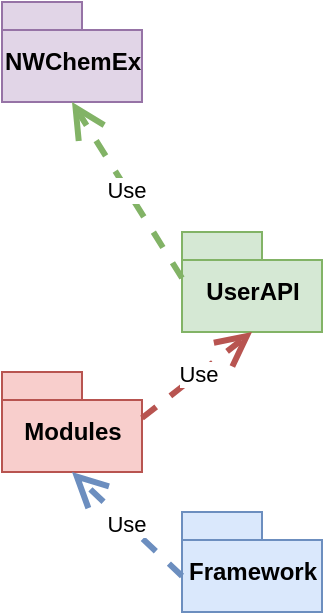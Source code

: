 <mxfile version="10.7.5" type="device"><diagram id="Q97xFhbUJwfjff183-xd" name="Page-1"><mxGraphModel dx="1074" dy="819" grid="1" gridSize="10" guides="1" tooltips="1" connect="1" arrows="1" fold="1" page="1" pageScale="1" pageWidth="850" pageHeight="1100" math="0" shadow="0"><root><mxCell id="0"/><mxCell id="1" parent="0"/><mxCell id="UvNW8m7lE2fbXcLD6U8x-15" value="Framework" style="shape=folder;fontStyle=1;spacingTop=10;tabWidth=40;tabHeight=14;tabPosition=left;html=1;fillColor=#dae8fc;strokeColor=#6c8ebf;" vertex="1" parent="1"><mxGeometry x="110" y="290" width="70" height="50" as="geometry"/></mxCell><mxCell id="UvNW8m7lE2fbXcLD6U8x-16" value="Modules" style="shape=folder;fontStyle=1;spacingTop=10;tabWidth=40;tabHeight=14;tabPosition=left;html=1;fillColor=#f8cecc;strokeColor=#b85450;" vertex="1" parent="1"><mxGeometry x="20" y="220" width="70" height="50" as="geometry"/></mxCell><mxCell id="UvNW8m7lE2fbXcLD6U8x-17" value="NWChemEx" style="shape=folder;fontStyle=1;spacingTop=10;tabWidth=40;tabHeight=14;tabPosition=left;html=1;fillColor=#e1d5e7;strokeColor=#9673a6;" vertex="1" parent="1"><mxGeometry x="20" y="35" width="70" height="50" as="geometry"/></mxCell><mxCell id="UvNW8m7lE2fbXcLD6U8x-18" value="UserAPI" style="shape=folder;fontStyle=1;spacingTop=10;tabWidth=40;tabHeight=14;tabPosition=left;html=1;fillColor=#d5e8d4;strokeColor=#82b366;" vertex="1" parent="1"><mxGeometry x="110" y="150" width="70" height="50" as="geometry"/></mxCell><mxCell id="UvNW8m7lE2fbXcLD6U8x-19" value="Use" style="endArrow=open;endSize=12;dashed=1;html=1;strokeWidth=3;entryX=0.5;entryY=1;entryDx=0;entryDy=0;entryPerimeter=0;exitX=0;exitY=0;exitDx=0;exitDy=32;exitPerimeter=0;fillColor=#dae8fc;strokeColor=#6c8ebf;" edge="1" parent="1" source="UvNW8m7lE2fbXcLD6U8x-15" target="UvNW8m7lE2fbXcLD6U8x-16"><mxGeometry width="160" relative="1" as="geometry"><mxPoint x="30" y="370" as="sourcePoint"/><mxPoint x="190" y="370" as="targetPoint"/></mxGeometry></mxCell><mxCell id="UvNW8m7lE2fbXcLD6U8x-20" value="Use" style="endArrow=open;endSize=12;dashed=1;html=1;strokeWidth=3;entryX=0.5;entryY=1;entryDx=0;entryDy=0;entryPerimeter=0;exitX=0;exitY=0;exitDx=70;exitDy=23;exitPerimeter=0;fillColor=#f8cecc;strokeColor=#b85450;" edge="1" parent="1" source="UvNW8m7lE2fbXcLD6U8x-16" target="UvNW8m7lE2fbXcLD6U8x-18"><mxGeometry width="160" relative="1" as="geometry"><mxPoint x="95" y="324" as="sourcePoint"/><mxPoint x="75" y="255" as="targetPoint"/></mxGeometry></mxCell><mxCell id="UvNW8m7lE2fbXcLD6U8x-22" value="Use" style="endArrow=open;endSize=12;dashed=1;html=1;strokeWidth=3;entryX=0.5;entryY=1;entryDx=0;entryDy=0;entryPerimeter=0;exitX=0;exitY=0;exitDx=0;exitDy=23;exitPerimeter=0;fillColor=#d5e8d4;strokeColor=#82b366;" edge="1" parent="1" source="UvNW8m7lE2fbXcLD6U8x-18" target="UvNW8m7lE2fbXcLD6U8x-17"><mxGeometry width="160" relative="1" as="geometry"><mxPoint x="105" y="334" as="sourcePoint"/><mxPoint x="85" y="265" as="targetPoint"/></mxGeometry></mxCell></root></mxGraphModel></diagram></mxfile>